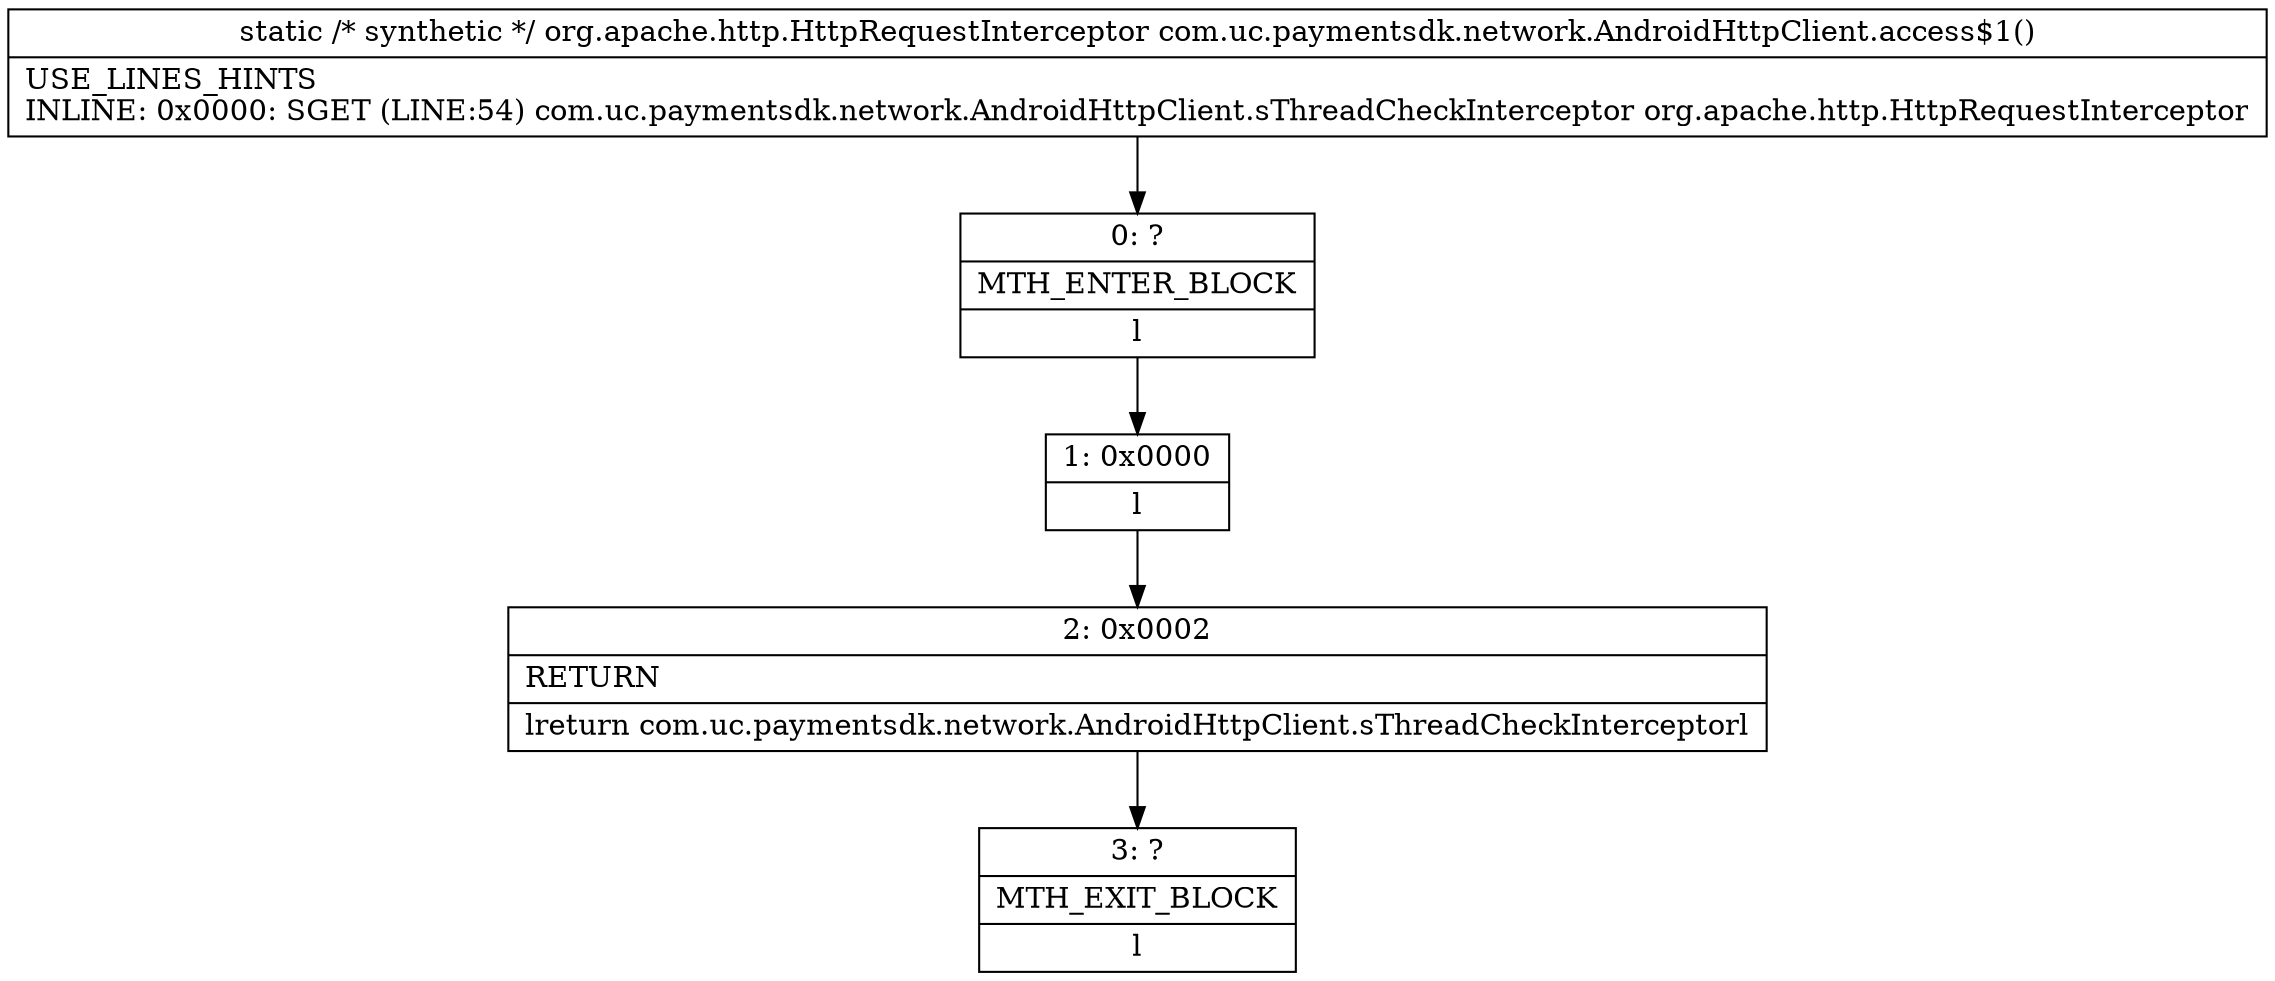 digraph "CFG forcom.uc.paymentsdk.network.AndroidHttpClient.access$1()Lorg\/apache\/http\/HttpRequestInterceptor;" {
Node_0 [shape=record,label="{0\:\ ?|MTH_ENTER_BLOCK\l|l}"];
Node_1 [shape=record,label="{1\:\ 0x0000|l}"];
Node_2 [shape=record,label="{2\:\ 0x0002|RETURN\l|lreturn com.uc.paymentsdk.network.AndroidHttpClient.sThreadCheckInterceptorl}"];
Node_3 [shape=record,label="{3\:\ ?|MTH_EXIT_BLOCK\l|l}"];
MethodNode[shape=record,label="{static \/* synthetic *\/ org.apache.http.HttpRequestInterceptor com.uc.paymentsdk.network.AndroidHttpClient.access$1()  | USE_LINES_HINTS\lINLINE: 0x0000: SGET  (LINE:54) com.uc.paymentsdk.network.AndroidHttpClient.sThreadCheckInterceptor org.apache.http.HttpRequestInterceptor\l}"];
MethodNode -> Node_0;
Node_0 -> Node_1;
Node_1 -> Node_2;
Node_2 -> Node_3;
}

